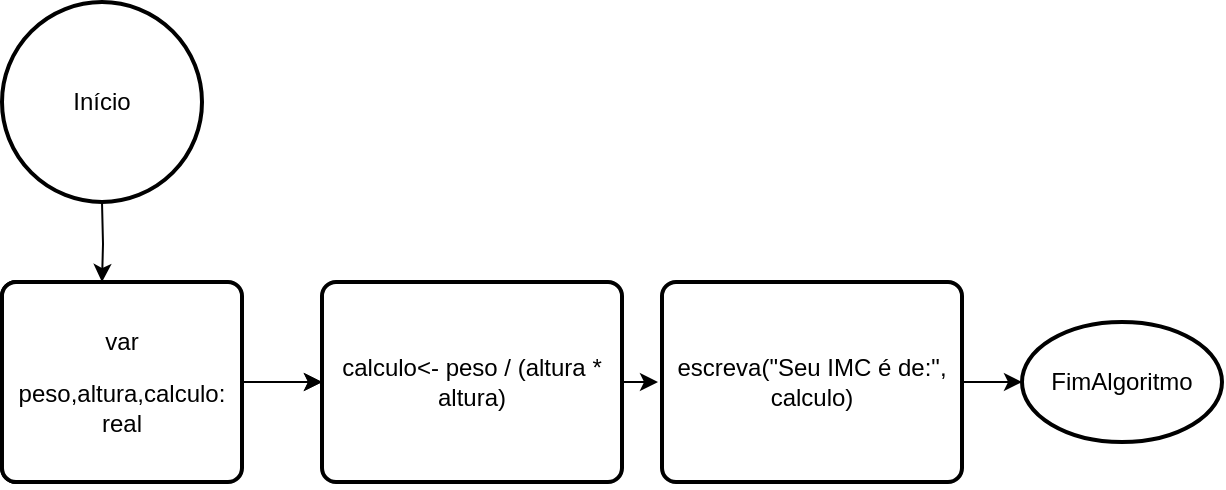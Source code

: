 <mxfile version="21.0.2" type="github">
  <diagram name="Page-1" id="GQBvw0PoK4xmBw8ht7ly">
    <mxGraphModel dx="1290" dy="573" grid="1" gridSize="10" guides="1" tooltips="1" connect="1" arrows="1" fold="1" page="1" pageScale="1" pageWidth="850" pageHeight="1100" math="0" shadow="0">
      <root>
        <mxCell id="0" />
        <mxCell id="1" parent="0" />
        <mxCell id="LAMy1dt2KIDPeUPqZbaU-7" style="edgeStyle=orthogonalEdgeStyle;rounded=0;orthogonalLoop=1;jettySize=auto;html=1;exitX=0.5;exitY=1;exitDx=0;exitDy=0;exitPerimeter=0;entryX=0.5;entryY=0;entryDx=0;entryDy=0;" edge="1" parent="1" target="LAMy1dt2KIDPeUPqZbaU-10">
          <mxGeometry relative="1" as="geometry">
            <mxPoint x="210" y="150" as="sourcePoint" />
          </mxGeometry>
        </mxCell>
        <mxCell id="LAMy1dt2KIDPeUPqZbaU-8" style="edgeStyle=orthogonalEdgeStyle;rounded=0;orthogonalLoop=1;jettySize=auto;html=1;exitX=1;exitY=0.5;exitDx=0;exitDy=0;" edge="1" parent="1" source="LAMy1dt2KIDPeUPqZbaU-10" target="LAMy1dt2KIDPeUPqZbaU-12">
          <mxGeometry relative="1" as="geometry" />
        </mxCell>
        <mxCell id="LAMy1dt2KIDPeUPqZbaU-9" value="" style="edgeStyle=orthogonalEdgeStyle;rounded=0;orthogonalLoop=1;jettySize=auto;html=1;" edge="1" parent="1" source="LAMy1dt2KIDPeUPqZbaU-10" target="LAMy1dt2KIDPeUPqZbaU-12">
          <mxGeometry relative="1" as="geometry" />
        </mxCell>
        <mxCell id="LAMy1dt2KIDPeUPqZbaU-10" value="&lt;p class=&quot;MsoNormal&quot;&gt;var&lt;/p&gt;&lt;br/&gt;&lt;br/&gt;&lt;p class=&quot;MsoNormal&quot;&gt;calcular:real&lt;/p&gt;" style="rounded=1;whiteSpace=wrap;html=1;absoluteArcSize=1;arcSize=14;strokeWidth=2;" vertex="1" parent="1">
          <mxGeometry x="160" y="190" width="100" height="100" as="geometry" />
        </mxCell>
        <mxCell id="LAMy1dt2KIDPeUPqZbaU-11" style="edgeStyle=orthogonalEdgeStyle;rounded=0;orthogonalLoop=1;jettySize=auto;html=1;" edge="1" parent="1">
          <mxGeometry relative="1" as="geometry">
            <mxPoint x="488" y="240" as="targetPoint" />
            <mxPoint x="470" y="240" as="sourcePoint" />
          </mxGeometry>
        </mxCell>
        <mxCell id="LAMy1dt2KIDPeUPqZbaU-12" value="&lt;p class=&quot;MsoNormal&quot;&gt;calculo&amp;lt;- peso / (altura * altura)&lt;/p&gt;" style="rounded=1;whiteSpace=wrap;html=1;absoluteArcSize=1;arcSize=14;strokeWidth=2;" vertex="1" parent="1">
          <mxGeometry x="320" y="190" width="150" height="100" as="geometry" />
        </mxCell>
        <mxCell id="LAMy1dt2KIDPeUPqZbaU-13" value="FimAlgoritmo" style="strokeWidth=2;html=1;shape=mxgraph.flowchart.start_1;whiteSpace=wrap;" vertex="1" parent="1">
          <mxGeometry x="670" y="210" width="100" height="60" as="geometry" />
        </mxCell>
        <mxCell id="LAMy1dt2KIDPeUPqZbaU-14" value="Início" style="strokeWidth=2;html=1;shape=mxgraph.flowchart.start_2;whiteSpace=wrap;" vertex="1" parent="1">
          <mxGeometry x="160" y="50" width="100" height="100" as="geometry" />
        </mxCell>
        <mxCell id="LAMy1dt2KIDPeUPqZbaU-15" value="&lt;p class=&quot;MsoNormal&quot;&gt;var&lt;/p&gt;&lt;p class=&quot;MsoNormal&quot;&gt;peso,altura,calculo: real&lt;/p&gt;" style="rounded=1;whiteSpace=wrap;html=1;absoluteArcSize=1;arcSize=14;strokeWidth=2;" vertex="1" parent="1">
          <mxGeometry x="160" y="190" width="120" height="100" as="geometry" />
        </mxCell>
        <mxCell id="LAMy1dt2KIDPeUPqZbaU-16" style="edgeStyle=orthogonalEdgeStyle;rounded=0;orthogonalLoop=1;jettySize=auto;html=1;exitX=1;exitY=0.5;exitDx=0;exitDy=0;entryX=0;entryY=0.5;entryDx=0;entryDy=0;entryPerimeter=0;" edge="1" parent="1" source="LAMy1dt2KIDPeUPqZbaU-17" target="LAMy1dt2KIDPeUPqZbaU-13">
          <mxGeometry relative="1" as="geometry" />
        </mxCell>
        <mxCell id="LAMy1dt2KIDPeUPqZbaU-17" value="&lt;p class=&quot;MsoNormal&quot;&gt;escreva(&quot;Seu IMC é de:&quot;, calculo)&lt;/p&gt;" style="rounded=1;whiteSpace=wrap;html=1;absoluteArcSize=1;arcSize=14;strokeWidth=2;" vertex="1" parent="1">
          <mxGeometry x="490" y="190" width="150" height="100" as="geometry" />
        </mxCell>
      </root>
    </mxGraphModel>
  </diagram>
</mxfile>
